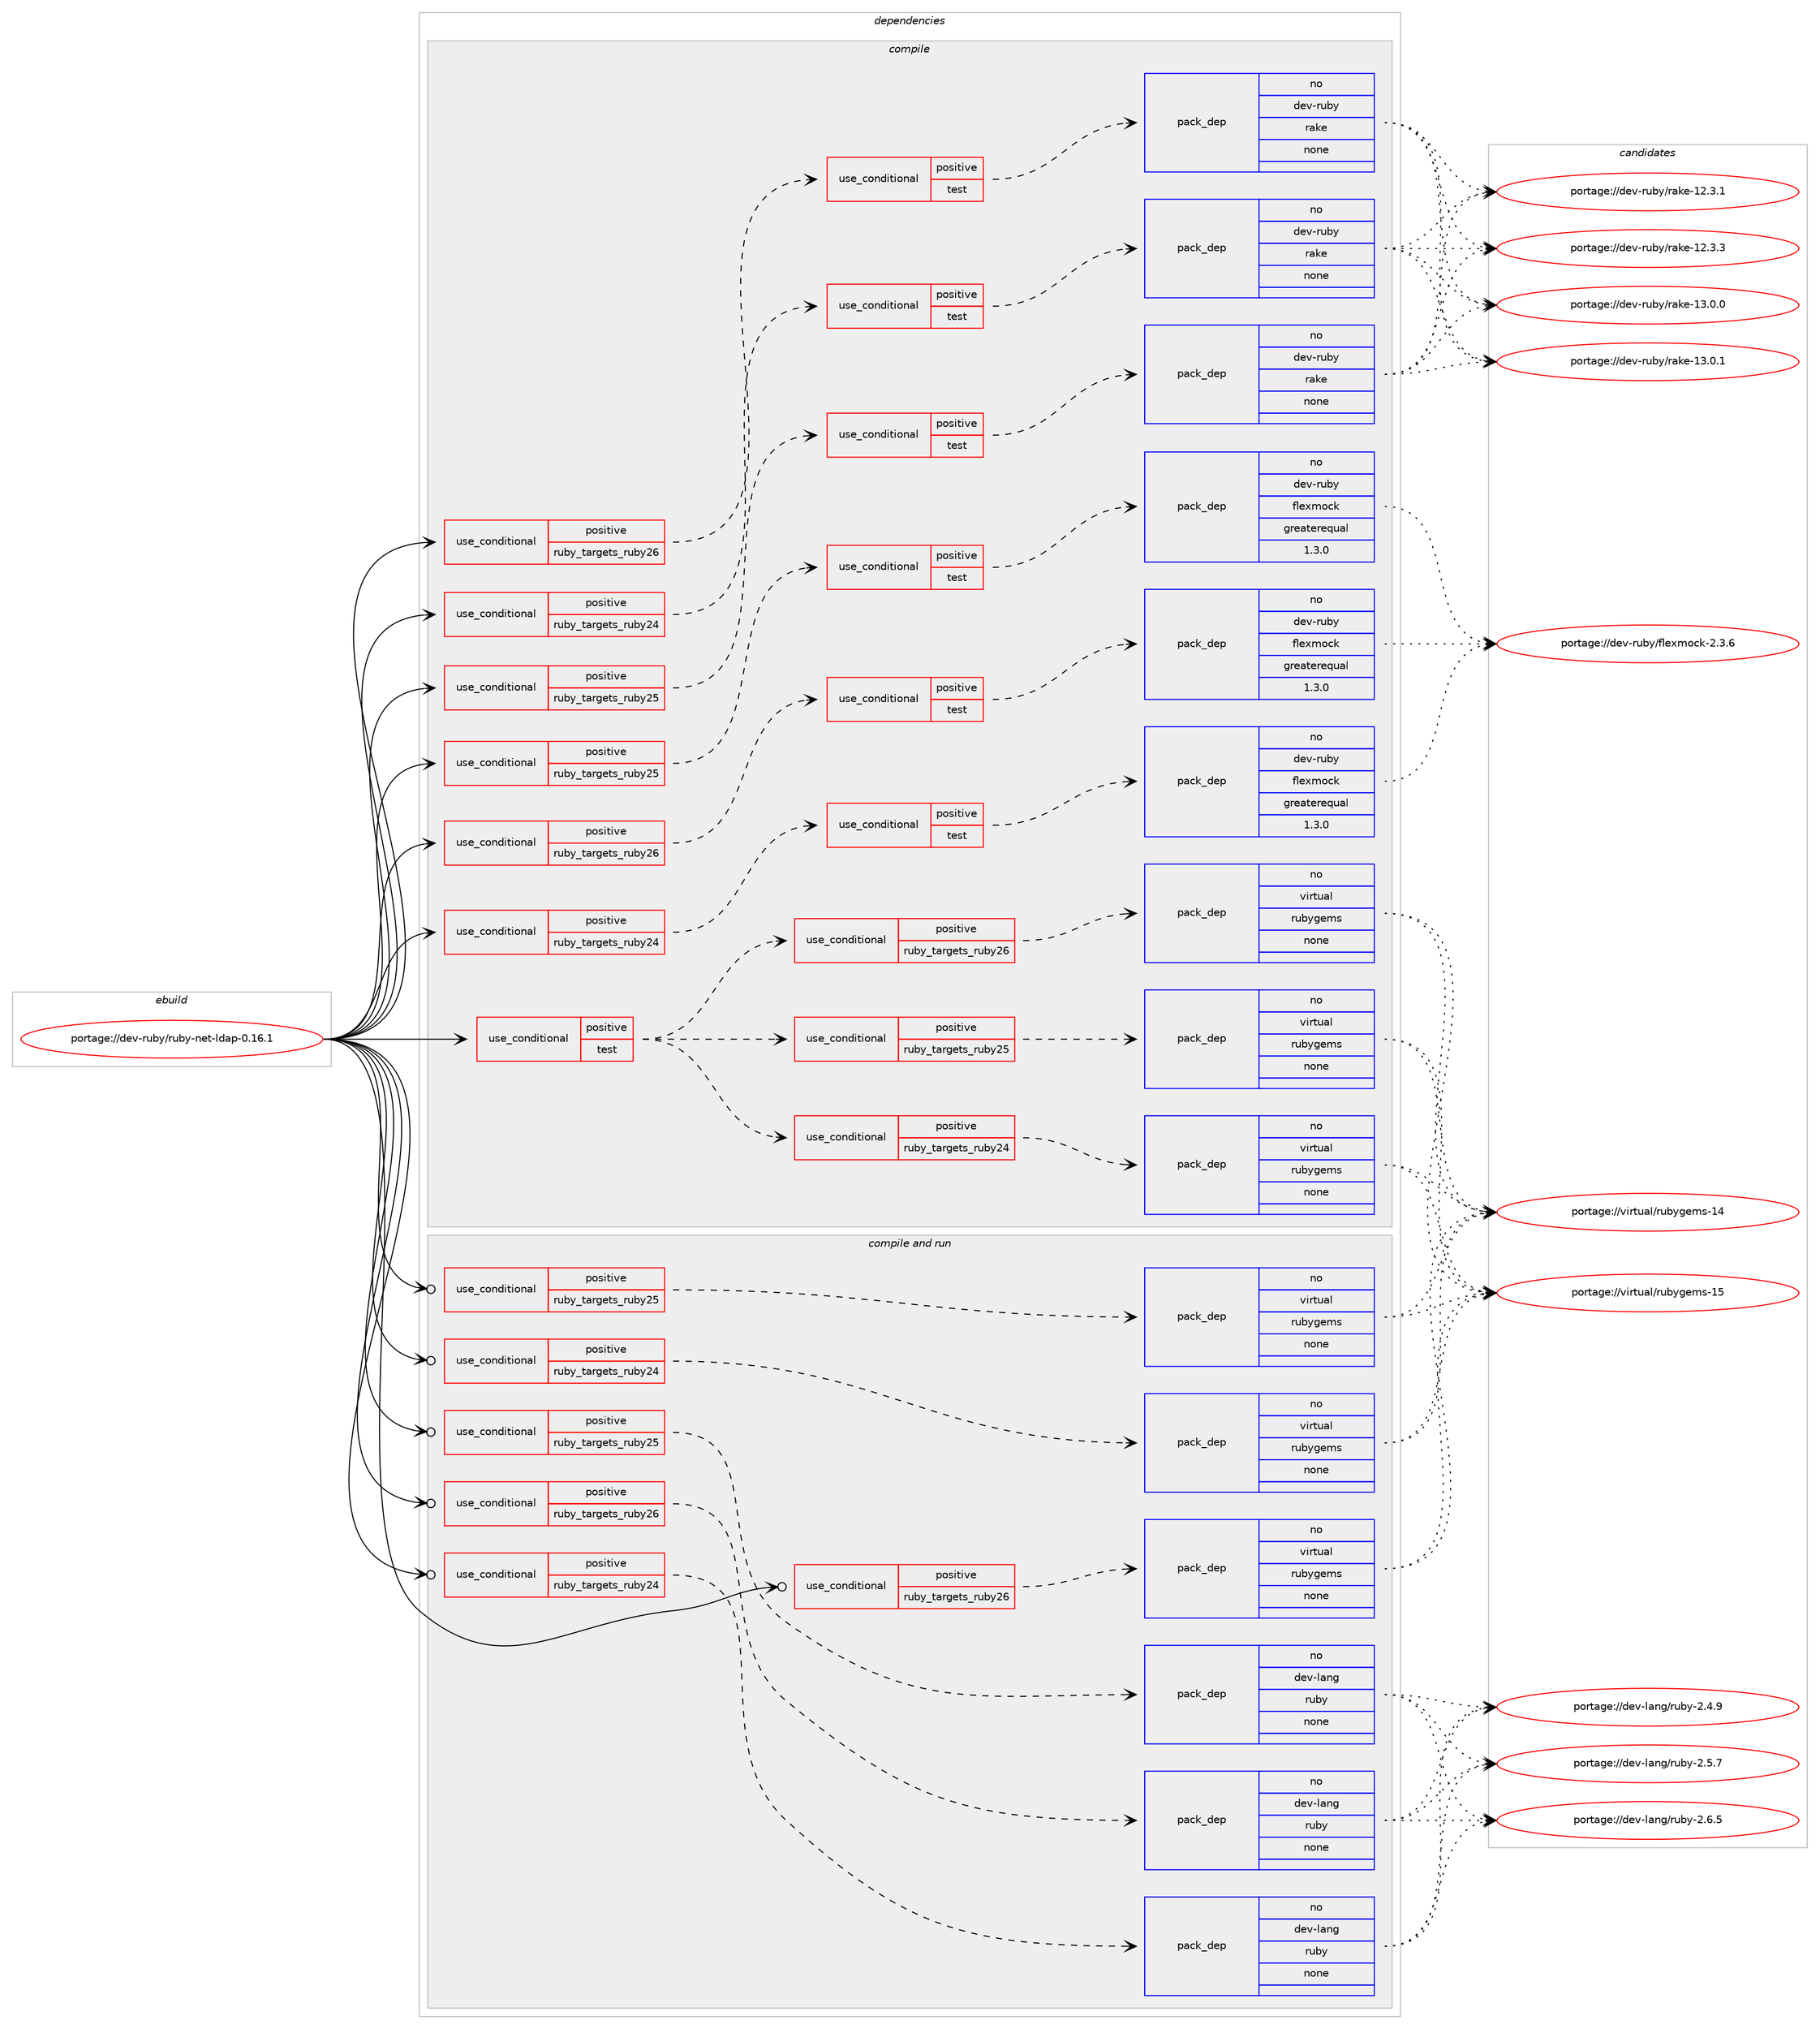 digraph prolog {

# *************
# Graph options
# *************

newrank=true;
concentrate=true;
compound=true;
graph [rankdir=LR,fontname=Helvetica,fontsize=10,ranksep=1.5];#, ranksep=2.5, nodesep=0.2];
edge  [arrowhead=vee];
node  [fontname=Helvetica,fontsize=10];

# **********
# The ebuild
# **********

subgraph cluster_leftcol {
color=gray;
rank=same;
label=<<i>ebuild</i>>;
id [label="portage://dev-ruby/ruby-net-ldap-0.16.1", color=red, width=4, href="../dev-ruby/ruby-net-ldap-0.16.1.svg"];
}

# ****************
# The dependencies
# ****************

subgraph cluster_midcol {
color=gray;
label=<<i>dependencies</i>>;
subgraph cluster_compile {
fillcolor="#eeeeee";
style=filled;
label=<<i>compile</i>>;
subgraph cond64281 {
dependency245395 [label=<<TABLE BORDER="0" CELLBORDER="1" CELLSPACING="0" CELLPADDING="4"><TR><TD ROWSPAN="3" CELLPADDING="10">use_conditional</TD></TR><TR><TD>positive</TD></TR><TR><TD>ruby_targets_ruby24</TD></TR></TABLE>>, shape=none, color=red];
subgraph cond64282 {
dependency245396 [label=<<TABLE BORDER="0" CELLBORDER="1" CELLSPACING="0" CELLPADDING="4"><TR><TD ROWSPAN="3" CELLPADDING="10">use_conditional</TD></TR><TR><TD>positive</TD></TR><TR><TD>test</TD></TR></TABLE>>, shape=none, color=red];
subgraph pack177571 {
dependency245397 [label=<<TABLE BORDER="0" CELLBORDER="1" CELLSPACING="0" CELLPADDING="4" WIDTH="220"><TR><TD ROWSPAN="6" CELLPADDING="30">pack_dep</TD></TR><TR><TD WIDTH="110">no</TD></TR><TR><TD>dev-ruby</TD></TR><TR><TD>flexmock</TD></TR><TR><TD>greaterequal</TD></TR><TR><TD>1.3.0</TD></TR></TABLE>>, shape=none, color=blue];
}
dependency245396:e -> dependency245397:w [weight=20,style="dashed",arrowhead="vee"];
}
dependency245395:e -> dependency245396:w [weight=20,style="dashed",arrowhead="vee"];
}
id:e -> dependency245395:w [weight=20,style="solid",arrowhead="vee"];
subgraph cond64283 {
dependency245398 [label=<<TABLE BORDER="0" CELLBORDER="1" CELLSPACING="0" CELLPADDING="4"><TR><TD ROWSPAN="3" CELLPADDING="10">use_conditional</TD></TR><TR><TD>positive</TD></TR><TR><TD>ruby_targets_ruby24</TD></TR></TABLE>>, shape=none, color=red];
subgraph cond64284 {
dependency245399 [label=<<TABLE BORDER="0" CELLBORDER="1" CELLSPACING="0" CELLPADDING="4"><TR><TD ROWSPAN="3" CELLPADDING="10">use_conditional</TD></TR><TR><TD>positive</TD></TR><TR><TD>test</TD></TR></TABLE>>, shape=none, color=red];
subgraph pack177572 {
dependency245400 [label=<<TABLE BORDER="0" CELLBORDER="1" CELLSPACING="0" CELLPADDING="4" WIDTH="220"><TR><TD ROWSPAN="6" CELLPADDING="30">pack_dep</TD></TR><TR><TD WIDTH="110">no</TD></TR><TR><TD>dev-ruby</TD></TR><TR><TD>rake</TD></TR><TR><TD>none</TD></TR><TR><TD></TD></TR></TABLE>>, shape=none, color=blue];
}
dependency245399:e -> dependency245400:w [weight=20,style="dashed",arrowhead="vee"];
}
dependency245398:e -> dependency245399:w [weight=20,style="dashed",arrowhead="vee"];
}
id:e -> dependency245398:w [weight=20,style="solid",arrowhead="vee"];
subgraph cond64285 {
dependency245401 [label=<<TABLE BORDER="0" CELLBORDER="1" CELLSPACING="0" CELLPADDING="4"><TR><TD ROWSPAN="3" CELLPADDING="10">use_conditional</TD></TR><TR><TD>positive</TD></TR><TR><TD>ruby_targets_ruby25</TD></TR></TABLE>>, shape=none, color=red];
subgraph cond64286 {
dependency245402 [label=<<TABLE BORDER="0" CELLBORDER="1" CELLSPACING="0" CELLPADDING="4"><TR><TD ROWSPAN="3" CELLPADDING="10">use_conditional</TD></TR><TR><TD>positive</TD></TR><TR><TD>test</TD></TR></TABLE>>, shape=none, color=red];
subgraph pack177573 {
dependency245403 [label=<<TABLE BORDER="0" CELLBORDER="1" CELLSPACING="0" CELLPADDING="4" WIDTH="220"><TR><TD ROWSPAN="6" CELLPADDING="30">pack_dep</TD></TR><TR><TD WIDTH="110">no</TD></TR><TR><TD>dev-ruby</TD></TR><TR><TD>flexmock</TD></TR><TR><TD>greaterequal</TD></TR><TR><TD>1.3.0</TD></TR></TABLE>>, shape=none, color=blue];
}
dependency245402:e -> dependency245403:w [weight=20,style="dashed",arrowhead="vee"];
}
dependency245401:e -> dependency245402:w [weight=20,style="dashed",arrowhead="vee"];
}
id:e -> dependency245401:w [weight=20,style="solid",arrowhead="vee"];
subgraph cond64287 {
dependency245404 [label=<<TABLE BORDER="0" CELLBORDER="1" CELLSPACING="0" CELLPADDING="4"><TR><TD ROWSPAN="3" CELLPADDING="10">use_conditional</TD></TR><TR><TD>positive</TD></TR><TR><TD>ruby_targets_ruby25</TD></TR></TABLE>>, shape=none, color=red];
subgraph cond64288 {
dependency245405 [label=<<TABLE BORDER="0" CELLBORDER="1" CELLSPACING="0" CELLPADDING="4"><TR><TD ROWSPAN="3" CELLPADDING="10">use_conditional</TD></TR><TR><TD>positive</TD></TR><TR><TD>test</TD></TR></TABLE>>, shape=none, color=red];
subgraph pack177574 {
dependency245406 [label=<<TABLE BORDER="0" CELLBORDER="1" CELLSPACING="0" CELLPADDING="4" WIDTH="220"><TR><TD ROWSPAN="6" CELLPADDING="30">pack_dep</TD></TR><TR><TD WIDTH="110">no</TD></TR><TR><TD>dev-ruby</TD></TR><TR><TD>rake</TD></TR><TR><TD>none</TD></TR><TR><TD></TD></TR></TABLE>>, shape=none, color=blue];
}
dependency245405:e -> dependency245406:w [weight=20,style="dashed",arrowhead="vee"];
}
dependency245404:e -> dependency245405:w [weight=20,style="dashed",arrowhead="vee"];
}
id:e -> dependency245404:w [weight=20,style="solid",arrowhead="vee"];
subgraph cond64289 {
dependency245407 [label=<<TABLE BORDER="0" CELLBORDER="1" CELLSPACING="0" CELLPADDING="4"><TR><TD ROWSPAN="3" CELLPADDING="10">use_conditional</TD></TR><TR><TD>positive</TD></TR><TR><TD>ruby_targets_ruby26</TD></TR></TABLE>>, shape=none, color=red];
subgraph cond64290 {
dependency245408 [label=<<TABLE BORDER="0" CELLBORDER="1" CELLSPACING="0" CELLPADDING="4"><TR><TD ROWSPAN="3" CELLPADDING="10">use_conditional</TD></TR><TR><TD>positive</TD></TR><TR><TD>test</TD></TR></TABLE>>, shape=none, color=red];
subgraph pack177575 {
dependency245409 [label=<<TABLE BORDER="0" CELLBORDER="1" CELLSPACING="0" CELLPADDING="4" WIDTH="220"><TR><TD ROWSPAN="6" CELLPADDING="30">pack_dep</TD></TR><TR><TD WIDTH="110">no</TD></TR><TR><TD>dev-ruby</TD></TR><TR><TD>flexmock</TD></TR><TR><TD>greaterequal</TD></TR><TR><TD>1.3.0</TD></TR></TABLE>>, shape=none, color=blue];
}
dependency245408:e -> dependency245409:w [weight=20,style="dashed",arrowhead="vee"];
}
dependency245407:e -> dependency245408:w [weight=20,style="dashed",arrowhead="vee"];
}
id:e -> dependency245407:w [weight=20,style="solid",arrowhead="vee"];
subgraph cond64291 {
dependency245410 [label=<<TABLE BORDER="0" CELLBORDER="1" CELLSPACING="0" CELLPADDING="4"><TR><TD ROWSPAN="3" CELLPADDING="10">use_conditional</TD></TR><TR><TD>positive</TD></TR><TR><TD>ruby_targets_ruby26</TD></TR></TABLE>>, shape=none, color=red];
subgraph cond64292 {
dependency245411 [label=<<TABLE BORDER="0" CELLBORDER="1" CELLSPACING="0" CELLPADDING="4"><TR><TD ROWSPAN="3" CELLPADDING="10">use_conditional</TD></TR><TR><TD>positive</TD></TR><TR><TD>test</TD></TR></TABLE>>, shape=none, color=red];
subgraph pack177576 {
dependency245412 [label=<<TABLE BORDER="0" CELLBORDER="1" CELLSPACING="0" CELLPADDING="4" WIDTH="220"><TR><TD ROWSPAN="6" CELLPADDING="30">pack_dep</TD></TR><TR><TD WIDTH="110">no</TD></TR><TR><TD>dev-ruby</TD></TR><TR><TD>rake</TD></TR><TR><TD>none</TD></TR><TR><TD></TD></TR></TABLE>>, shape=none, color=blue];
}
dependency245411:e -> dependency245412:w [weight=20,style="dashed",arrowhead="vee"];
}
dependency245410:e -> dependency245411:w [weight=20,style="dashed",arrowhead="vee"];
}
id:e -> dependency245410:w [weight=20,style="solid",arrowhead="vee"];
subgraph cond64293 {
dependency245413 [label=<<TABLE BORDER="0" CELLBORDER="1" CELLSPACING="0" CELLPADDING="4"><TR><TD ROWSPAN="3" CELLPADDING="10">use_conditional</TD></TR><TR><TD>positive</TD></TR><TR><TD>test</TD></TR></TABLE>>, shape=none, color=red];
subgraph cond64294 {
dependency245414 [label=<<TABLE BORDER="0" CELLBORDER="1" CELLSPACING="0" CELLPADDING="4"><TR><TD ROWSPAN="3" CELLPADDING="10">use_conditional</TD></TR><TR><TD>positive</TD></TR><TR><TD>ruby_targets_ruby24</TD></TR></TABLE>>, shape=none, color=red];
subgraph pack177577 {
dependency245415 [label=<<TABLE BORDER="0" CELLBORDER="1" CELLSPACING="0" CELLPADDING="4" WIDTH="220"><TR><TD ROWSPAN="6" CELLPADDING="30">pack_dep</TD></TR><TR><TD WIDTH="110">no</TD></TR><TR><TD>virtual</TD></TR><TR><TD>rubygems</TD></TR><TR><TD>none</TD></TR><TR><TD></TD></TR></TABLE>>, shape=none, color=blue];
}
dependency245414:e -> dependency245415:w [weight=20,style="dashed",arrowhead="vee"];
}
dependency245413:e -> dependency245414:w [weight=20,style="dashed",arrowhead="vee"];
subgraph cond64295 {
dependency245416 [label=<<TABLE BORDER="0" CELLBORDER="1" CELLSPACING="0" CELLPADDING="4"><TR><TD ROWSPAN="3" CELLPADDING="10">use_conditional</TD></TR><TR><TD>positive</TD></TR><TR><TD>ruby_targets_ruby25</TD></TR></TABLE>>, shape=none, color=red];
subgraph pack177578 {
dependency245417 [label=<<TABLE BORDER="0" CELLBORDER="1" CELLSPACING="0" CELLPADDING="4" WIDTH="220"><TR><TD ROWSPAN="6" CELLPADDING="30">pack_dep</TD></TR><TR><TD WIDTH="110">no</TD></TR><TR><TD>virtual</TD></TR><TR><TD>rubygems</TD></TR><TR><TD>none</TD></TR><TR><TD></TD></TR></TABLE>>, shape=none, color=blue];
}
dependency245416:e -> dependency245417:w [weight=20,style="dashed",arrowhead="vee"];
}
dependency245413:e -> dependency245416:w [weight=20,style="dashed",arrowhead="vee"];
subgraph cond64296 {
dependency245418 [label=<<TABLE BORDER="0" CELLBORDER="1" CELLSPACING="0" CELLPADDING="4"><TR><TD ROWSPAN="3" CELLPADDING="10">use_conditional</TD></TR><TR><TD>positive</TD></TR><TR><TD>ruby_targets_ruby26</TD></TR></TABLE>>, shape=none, color=red];
subgraph pack177579 {
dependency245419 [label=<<TABLE BORDER="0" CELLBORDER="1" CELLSPACING="0" CELLPADDING="4" WIDTH="220"><TR><TD ROWSPAN="6" CELLPADDING="30">pack_dep</TD></TR><TR><TD WIDTH="110">no</TD></TR><TR><TD>virtual</TD></TR><TR><TD>rubygems</TD></TR><TR><TD>none</TD></TR><TR><TD></TD></TR></TABLE>>, shape=none, color=blue];
}
dependency245418:e -> dependency245419:w [weight=20,style="dashed",arrowhead="vee"];
}
dependency245413:e -> dependency245418:w [weight=20,style="dashed",arrowhead="vee"];
}
id:e -> dependency245413:w [weight=20,style="solid",arrowhead="vee"];
}
subgraph cluster_compileandrun {
fillcolor="#eeeeee";
style=filled;
label=<<i>compile and run</i>>;
subgraph cond64297 {
dependency245420 [label=<<TABLE BORDER="0" CELLBORDER="1" CELLSPACING="0" CELLPADDING="4"><TR><TD ROWSPAN="3" CELLPADDING="10">use_conditional</TD></TR><TR><TD>positive</TD></TR><TR><TD>ruby_targets_ruby24</TD></TR></TABLE>>, shape=none, color=red];
subgraph pack177580 {
dependency245421 [label=<<TABLE BORDER="0" CELLBORDER="1" CELLSPACING="0" CELLPADDING="4" WIDTH="220"><TR><TD ROWSPAN="6" CELLPADDING="30">pack_dep</TD></TR><TR><TD WIDTH="110">no</TD></TR><TR><TD>dev-lang</TD></TR><TR><TD>ruby</TD></TR><TR><TD>none</TD></TR><TR><TD></TD></TR></TABLE>>, shape=none, color=blue];
}
dependency245420:e -> dependency245421:w [weight=20,style="dashed",arrowhead="vee"];
}
id:e -> dependency245420:w [weight=20,style="solid",arrowhead="odotvee"];
subgraph cond64298 {
dependency245422 [label=<<TABLE BORDER="0" CELLBORDER="1" CELLSPACING="0" CELLPADDING="4"><TR><TD ROWSPAN="3" CELLPADDING="10">use_conditional</TD></TR><TR><TD>positive</TD></TR><TR><TD>ruby_targets_ruby24</TD></TR></TABLE>>, shape=none, color=red];
subgraph pack177581 {
dependency245423 [label=<<TABLE BORDER="0" CELLBORDER="1" CELLSPACING="0" CELLPADDING="4" WIDTH="220"><TR><TD ROWSPAN="6" CELLPADDING="30">pack_dep</TD></TR><TR><TD WIDTH="110">no</TD></TR><TR><TD>virtual</TD></TR><TR><TD>rubygems</TD></TR><TR><TD>none</TD></TR><TR><TD></TD></TR></TABLE>>, shape=none, color=blue];
}
dependency245422:e -> dependency245423:w [weight=20,style="dashed",arrowhead="vee"];
}
id:e -> dependency245422:w [weight=20,style="solid",arrowhead="odotvee"];
subgraph cond64299 {
dependency245424 [label=<<TABLE BORDER="0" CELLBORDER="1" CELLSPACING="0" CELLPADDING="4"><TR><TD ROWSPAN="3" CELLPADDING="10">use_conditional</TD></TR><TR><TD>positive</TD></TR><TR><TD>ruby_targets_ruby25</TD></TR></TABLE>>, shape=none, color=red];
subgraph pack177582 {
dependency245425 [label=<<TABLE BORDER="0" CELLBORDER="1" CELLSPACING="0" CELLPADDING="4" WIDTH="220"><TR><TD ROWSPAN="6" CELLPADDING="30">pack_dep</TD></TR><TR><TD WIDTH="110">no</TD></TR><TR><TD>dev-lang</TD></TR><TR><TD>ruby</TD></TR><TR><TD>none</TD></TR><TR><TD></TD></TR></TABLE>>, shape=none, color=blue];
}
dependency245424:e -> dependency245425:w [weight=20,style="dashed",arrowhead="vee"];
}
id:e -> dependency245424:w [weight=20,style="solid",arrowhead="odotvee"];
subgraph cond64300 {
dependency245426 [label=<<TABLE BORDER="0" CELLBORDER="1" CELLSPACING="0" CELLPADDING="4"><TR><TD ROWSPAN="3" CELLPADDING="10">use_conditional</TD></TR><TR><TD>positive</TD></TR><TR><TD>ruby_targets_ruby25</TD></TR></TABLE>>, shape=none, color=red];
subgraph pack177583 {
dependency245427 [label=<<TABLE BORDER="0" CELLBORDER="1" CELLSPACING="0" CELLPADDING="4" WIDTH="220"><TR><TD ROWSPAN="6" CELLPADDING="30">pack_dep</TD></TR><TR><TD WIDTH="110">no</TD></TR><TR><TD>virtual</TD></TR><TR><TD>rubygems</TD></TR><TR><TD>none</TD></TR><TR><TD></TD></TR></TABLE>>, shape=none, color=blue];
}
dependency245426:e -> dependency245427:w [weight=20,style="dashed",arrowhead="vee"];
}
id:e -> dependency245426:w [weight=20,style="solid",arrowhead="odotvee"];
subgraph cond64301 {
dependency245428 [label=<<TABLE BORDER="0" CELLBORDER="1" CELLSPACING="0" CELLPADDING="4"><TR><TD ROWSPAN="3" CELLPADDING="10">use_conditional</TD></TR><TR><TD>positive</TD></TR><TR><TD>ruby_targets_ruby26</TD></TR></TABLE>>, shape=none, color=red];
subgraph pack177584 {
dependency245429 [label=<<TABLE BORDER="0" CELLBORDER="1" CELLSPACING="0" CELLPADDING="4" WIDTH="220"><TR><TD ROWSPAN="6" CELLPADDING="30">pack_dep</TD></TR><TR><TD WIDTH="110">no</TD></TR><TR><TD>dev-lang</TD></TR><TR><TD>ruby</TD></TR><TR><TD>none</TD></TR><TR><TD></TD></TR></TABLE>>, shape=none, color=blue];
}
dependency245428:e -> dependency245429:w [weight=20,style="dashed",arrowhead="vee"];
}
id:e -> dependency245428:w [weight=20,style="solid",arrowhead="odotvee"];
subgraph cond64302 {
dependency245430 [label=<<TABLE BORDER="0" CELLBORDER="1" CELLSPACING="0" CELLPADDING="4"><TR><TD ROWSPAN="3" CELLPADDING="10">use_conditional</TD></TR><TR><TD>positive</TD></TR><TR><TD>ruby_targets_ruby26</TD></TR></TABLE>>, shape=none, color=red];
subgraph pack177585 {
dependency245431 [label=<<TABLE BORDER="0" CELLBORDER="1" CELLSPACING="0" CELLPADDING="4" WIDTH="220"><TR><TD ROWSPAN="6" CELLPADDING="30">pack_dep</TD></TR><TR><TD WIDTH="110">no</TD></TR><TR><TD>virtual</TD></TR><TR><TD>rubygems</TD></TR><TR><TD>none</TD></TR><TR><TD></TD></TR></TABLE>>, shape=none, color=blue];
}
dependency245430:e -> dependency245431:w [weight=20,style="dashed",arrowhead="vee"];
}
id:e -> dependency245430:w [weight=20,style="solid",arrowhead="odotvee"];
}
subgraph cluster_run {
fillcolor="#eeeeee";
style=filled;
label=<<i>run</i>>;
}
}

# **************
# The candidates
# **************

subgraph cluster_choices {
rank=same;
color=gray;
label=<<i>candidates</i>>;

subgraph choice177571 {
color=black;
nodesep=1;
choiceportage10010111845114117981214710210810112010911199107455046514654 [label="portage://dev-ruby/flexmock-2.3.6", color=red, width=4,href="../dev-ruby/flexmock-2.3.6.svg"];
dependency245397:e -> choiceportage10010111845114117981214710210810112010911199107455046514654:w [style=dotted,weight="100"];
}
subgraph choice177572 {
color=black;
nodesep=1;
choiceportage1001011184511411798121471149710710145495046514649 [label="portage://dev-ruby/rake-12.3.1", color=red, width=4,href="../dev-ruby/rake-12.3.1.svg"];
choiceportage1001011184511411798121471149710710145495046514651 [label="portage://dev-ruby/rake-12.3.3", color=red, width=4,href="../dev-ruby/rake-12.3.3.svg"];
choiceportage1001011184511411798121471149710710145495146484648 [label="portage://dev-ruby/rake-13.0.0", color=red, width=4,href="../dev-ruby/rake-13.0.0.svg"];
choiceportage1001011184511411798121471149710710145495146484649 [label="portage://dev-ruby/rake-13.0.1", color=red, width=4,href="../dev-ruby/rake-13.0.1.svg"];
dependency245400:e -> choiceportage1001011184511411798121471149710710145495046514649:w [style=dotted,weight="100"];
dependency245400:e -> choiceportage1001011184511411798121471149710710145495046514651:w [style=dotted,weight="100"];
dependency245400:e -> choiceportage1001011184511411798121471149710710145495146484648:w [style=dotted,weight="100"];
dependency245400:e -> choiceportage1001011184511411798121471149710710145495146484649:w [style=dotted,weight="100"];
}
subgraph choice177573 {
color=black;
nodesep=1;
choiceportage10010111845114117981214710210810112010911199107455046514654 [label="portage://dev-ruby/flexmock-2.3.6", color=red, width=4,href="../dev-ruby/flexmock-2.3.6.svg"];
dependency245403:e -> choiceportage10010111845114117981214710210810112010911199107455046514654:w [style=dotted,weight="100"];
}
subgraph choice177574 {
color=black;
nodesep=1;
choiceportage1001011184511411798121471149710710145495046514649 [label="portage://dev-ruby/rake-12.3.1", color=red, width=4,href="../dev-ruby/rake-12.3.1.svg"];
choiceportage1001011184511411798121471149710710145495046514651 [label="portage://dev-ruby/rake-12.3.3", color=red, width=4,href="../dev-ruby/rake-12.3.3.svg"];
choiceportage1001011184511411798121471149710710145495146484648 [label="portage://dev-ruby/rake-13.0.0", color=red, width=4,href="../dev-ruby/rake-13.0.0.svg"];
choiceportage1001011184511411798121471149710710145495146484649 [label="portage://dev-ruby/rake-13.0.1", color=red, width=4,href="../dev-ruby/rake-13.0.1.svg"];
dependency245406:e -> choiceportage1001011184511411798121471149710710145495046514649:w [style=dotted,weight="100"];
dependency245406:e -> choiceportage1001011184511411798121471149710710145495046514651:w [style=dotted,weight="100"];
dependency245406:e -> choiceportage1001011184511411798121471149710710145495146484648:w [style=dotted,weight="100"];
dependency245406:e -> choiceportage1001011184511411798121471149710710145495146484649:w [style=dotted,weight="100"];
}
subgraph choice177575 {
color=black;
nodesep=1;
choiceportage10010111845114117981214710210810112010911199107455046514654 [label="portage://dev-ruby/flexmock-2.3.6", color=red, width=4,href="../dev-ruby/flexmock-2.3.6.svg"];
dependency245409:e -> choiceportage10010111845114117981214710210810112010911199107455046514654:w [style=dotted,weight="100"];
}
subgraph choice177576 {
color=black;
nodesep=1;
choiceportage1001011184511411798121471149710710145495046514649 [label="portage://dev-ruby/rake-12.3.1", color=red, width=4,href="../dev-ruby/rake-12.3.1.svg"];
choiceportage1001011184511411798121471149710710145495046514651 [label="portage://dev-ruby/rake-12.3.3", color=red, width=4,href="../dev-ruby/rake-12.3.3.svg"];
choiceportage1001011184511411798121471149710710145495146484648 [label="portage://dev-ruby/rake-13.0.0", color=red, width=4,href="../dev-ruby/rake-13.0.0.svg"];
choiceportage1001011184511411798121471149710710145495146484649 [label="portage://dev-ruby/rake-13.0.1", color=red, width=4,href="../dev-ruby/rake-13.0.1.svg"];
dependency245412:e -> choiceportage1001011184511411798121471149710710145495046514649:w [style=dotted,weight="100"];
dependency245412:e -> choiceportage1001011184511411798121471149710710145495046514651:w [style=dotted,weight="100"];
dependency245412:e -> choiceportage1001011184511411798121471149710710145495146484648:w [style=dotted,weight="100"];
dependency245412:e -> choiceportage1001011184511411798121471149710710145495146484649:w [style=dotted,weight="100"];
}
subgraph choice177577 {
color=black;
nodesep=1;
choiceportage118105114116117971084711411798121103101109115454952 [label="portage://virtual/rubygems-14", color=red, width=4,href="../virtual/rubygems-14.svg"];
choiceportage118105114116117971084711411798121103101109115454953 [label="portage://virtual/rubygems-15", color=red, width=4,href="../virtual/rubygems-15.svg"];
dependency245415:e -> choiceportage118105114116117971084711411798121103101109115454952:w [style=dotted,weight="100"];
dependency245415:e -> choiceportage118105114116117971084711411798121103101109115454953:w [style=dotted,weight="100"];
}
subgraph choice177578 {
color=black;
nodesep=1;
choiceportage118105114116117971084711411798121103101109115454952 [label="portage://virtual/rubygems-14", color=red, width=4,href="../virtual/rubygems-14.svg"];
choiceportage118105114116117971084711411798121103101109115454953 [label="portage://virtual/rubygems-15", color=red, width=4,href="../virtual/rubygems-15.svg"];
dependency245417:e -> choiceportage118105114116117971084711411798121103101109115454952:w [style=dotted,weight="100"];
dependency245417:e -> choiceportage118105114116117971084711411798121103101109115454953:w [style=dotted,weight="100"];
}
subgraph choice177579 {
color=black;
nodesep=1;
choiceportage118105114116117971084711411798121103101109115454952 [label="portage://virtual/rubygems-14", color=red, width=4,href="../virtual/rubygems-14.svg"];
choiceportage118105114116117971084711411798121103101109115454953 [label="portage://virtual/rubygems-15", color=red, width=4,href="../virtual/rubygems-15.svg"];
dependency245419:e -> choiceportage118105114116117971084711411798121103101109115454952:w [style=dotted,weight="100"];
dependency245419:e -> choiceportage118105114116117971084711411798121103101109115454953:w [style=dotted,weight="100"];
}
subgraph choice177580 {
color=black;
nodesep=1;
choiceportage10010111845108971101034711411798121455046524657 [label="portage://dev-lang/ruby-2.4.9", color=red, width=4,href="../dev-lang/ruby-2.4.9.svg"];
choiceportage10010111845108971101034711411798121455046534655 [label="portage://dev-lang/ruby-2.5.7", color=red, width=4,href="../dev-lang/ruby-2.5.7.svg"];
choiceportage10010111845108971101034711411798121455046544653 [label="portage://dev-lang/ruby-2.6.5", color=red, width=4,href="../dev-lang/ruby-2.6.5.svg"];
dependency245421:e -> choiceportage10010111845108971101034711411798121455046524657:w [style=dotted,weight="100"];
dependency245421:e -> choiceportage10010111845108971101034711411798121455046534655:w [style=dotted,weight="100"];
dependency245421:e -> choiceportage10010111845108971101034711411798121455046544653:w [style=dotted,weight="100"];
}
subgraph choice177581 {
color=black;
nodesep=1;
choiceportage118105114116117971084711411798121103101109115454952 [label="portage://virtual/rubygems-14", color=red, width=4,href="../virtual/rubygems-14.svg"];
choiceportage118105114116117971084711411798121103101109115454953 [label="portage://virtual/rubygems-15", color=red, width=4,href="../virtual/rubygems-15.svg"];
dependency245423:e -> choiceportage118105114116117971084711411798121103101109115454952:w [style=dotted,weight="100"];
dependency245423:e -> choiceportage118105114116117971084711411798121103101109115454953:w [style=dotted,weight="100"];
}
subgraph choice177582 {
color=black;
nodesep=1;
choiceportage10010111845108971101034711411798121455046524657 [label="portage://dev-lang/ruby-2.4.9", color=red, width=4,href="../dev-lang/ruby-2.4.9.svg"];
choiceportage10010111845108971101034711411798121455046534655 [label="portage://dev-lang/ruby-2.5.7", color=red, width=4,href="../dev-lang/ruby-2.5.7.svg"];
choiceportage10010111845108971101034711411798121455046544653 [label="portage://dev-lang/ruby-2.6.5", color=red, width=4,href="../dev-lang/ruby-2.6.5.svg"];
dependency245425:e -> choiceportage10010111845108971101034711411798121455046524657:w [style=dotted,weight="100"];
dependency245425:e -> choiceportage10010111845108971101034711411798121455046534655:w [style=dotted,weight="100"];
dependency245425:e -> choiceportage10010111845108971101034711411798121455046544653:w [style=dotted,weight="100"];
}
subgraph choice177583 {
color=black;
nodesep=1;
choiceportage118105114116117971084711411798121103101109115454952 [label="portage://virtual/rubygems-14", color=red, width=4,href="../virtual/rubygems-14.svg"];
choiceportage118105114116117971084711411798121103101109115454953 [label="portage://virtual/rubygems-15", color=red, width=4,href="../virtual/rubygems-15.svg"];
dependency245427:e -> choiceportage118105114116117971084711411798121103101109115454952:w [style=dotted,weight="100"];
dependency245427:e -> choiceportage118105114116117971084711411798121103101109115454953:w [style=dotted,weight="100"];
}
subgraph choice177584 {
color=black;
nodesep=1;
choiceportage10010111845108971101034711411798121455046524657 [label="portage://dev-lang/ruby-2.4.9", color=red, width=4,href="../dev-lang/ruby-2.4.9.svg"];
choiceportage10010111845108971101034711411798121455046534655 [label="portage://dev-lang/ruby-2.5.7", color=red, width=4,href="../dev-lang/ruby-2.5.7.svg"];
choiceportage10010111845108971101034711411798121455046544653 [label="portage://dev-lang/ruby-2.6.5", color=red, width=4,href="../dev-lang/ruby-2.6.5.svg"];
dependency245429:e -> choiceportage10010111845108971101034711411798121455046524657:w [style=dotted,weight="100"];
dependency245429:e -> choiceportage10010111845108971101034711411798121455046534655:w [style=dotted,weight="100"];
dependency245429:e -> choiceportage10010111845108971101034711411798121455046544653:w [style=dotted,weight="100"];
}
subgraph choice177585 {
color=black;
nodesep=1;
choiceportage118105114116117971084711411798121103101109115454952 [label="portage://virtual/rubygems-14", color=red, width=4,href="../virtual/rubygems-14.svg"];
choiceportage118105114116117971084711411798121103101109115454953 [label="portage://virtual/rubygems-15", color=red, width=4,href="../virtual/rubygems-15.svg"];
dependency245431:e -> choiceportage118105114116117971084711411798121103101109115454952:w [style=dotted,weight="100"];
dependency245431:e -> choiceportage118105114116117971084711411798121103101109115454953:w [style=dotted,weight="100"];
}
}

}
